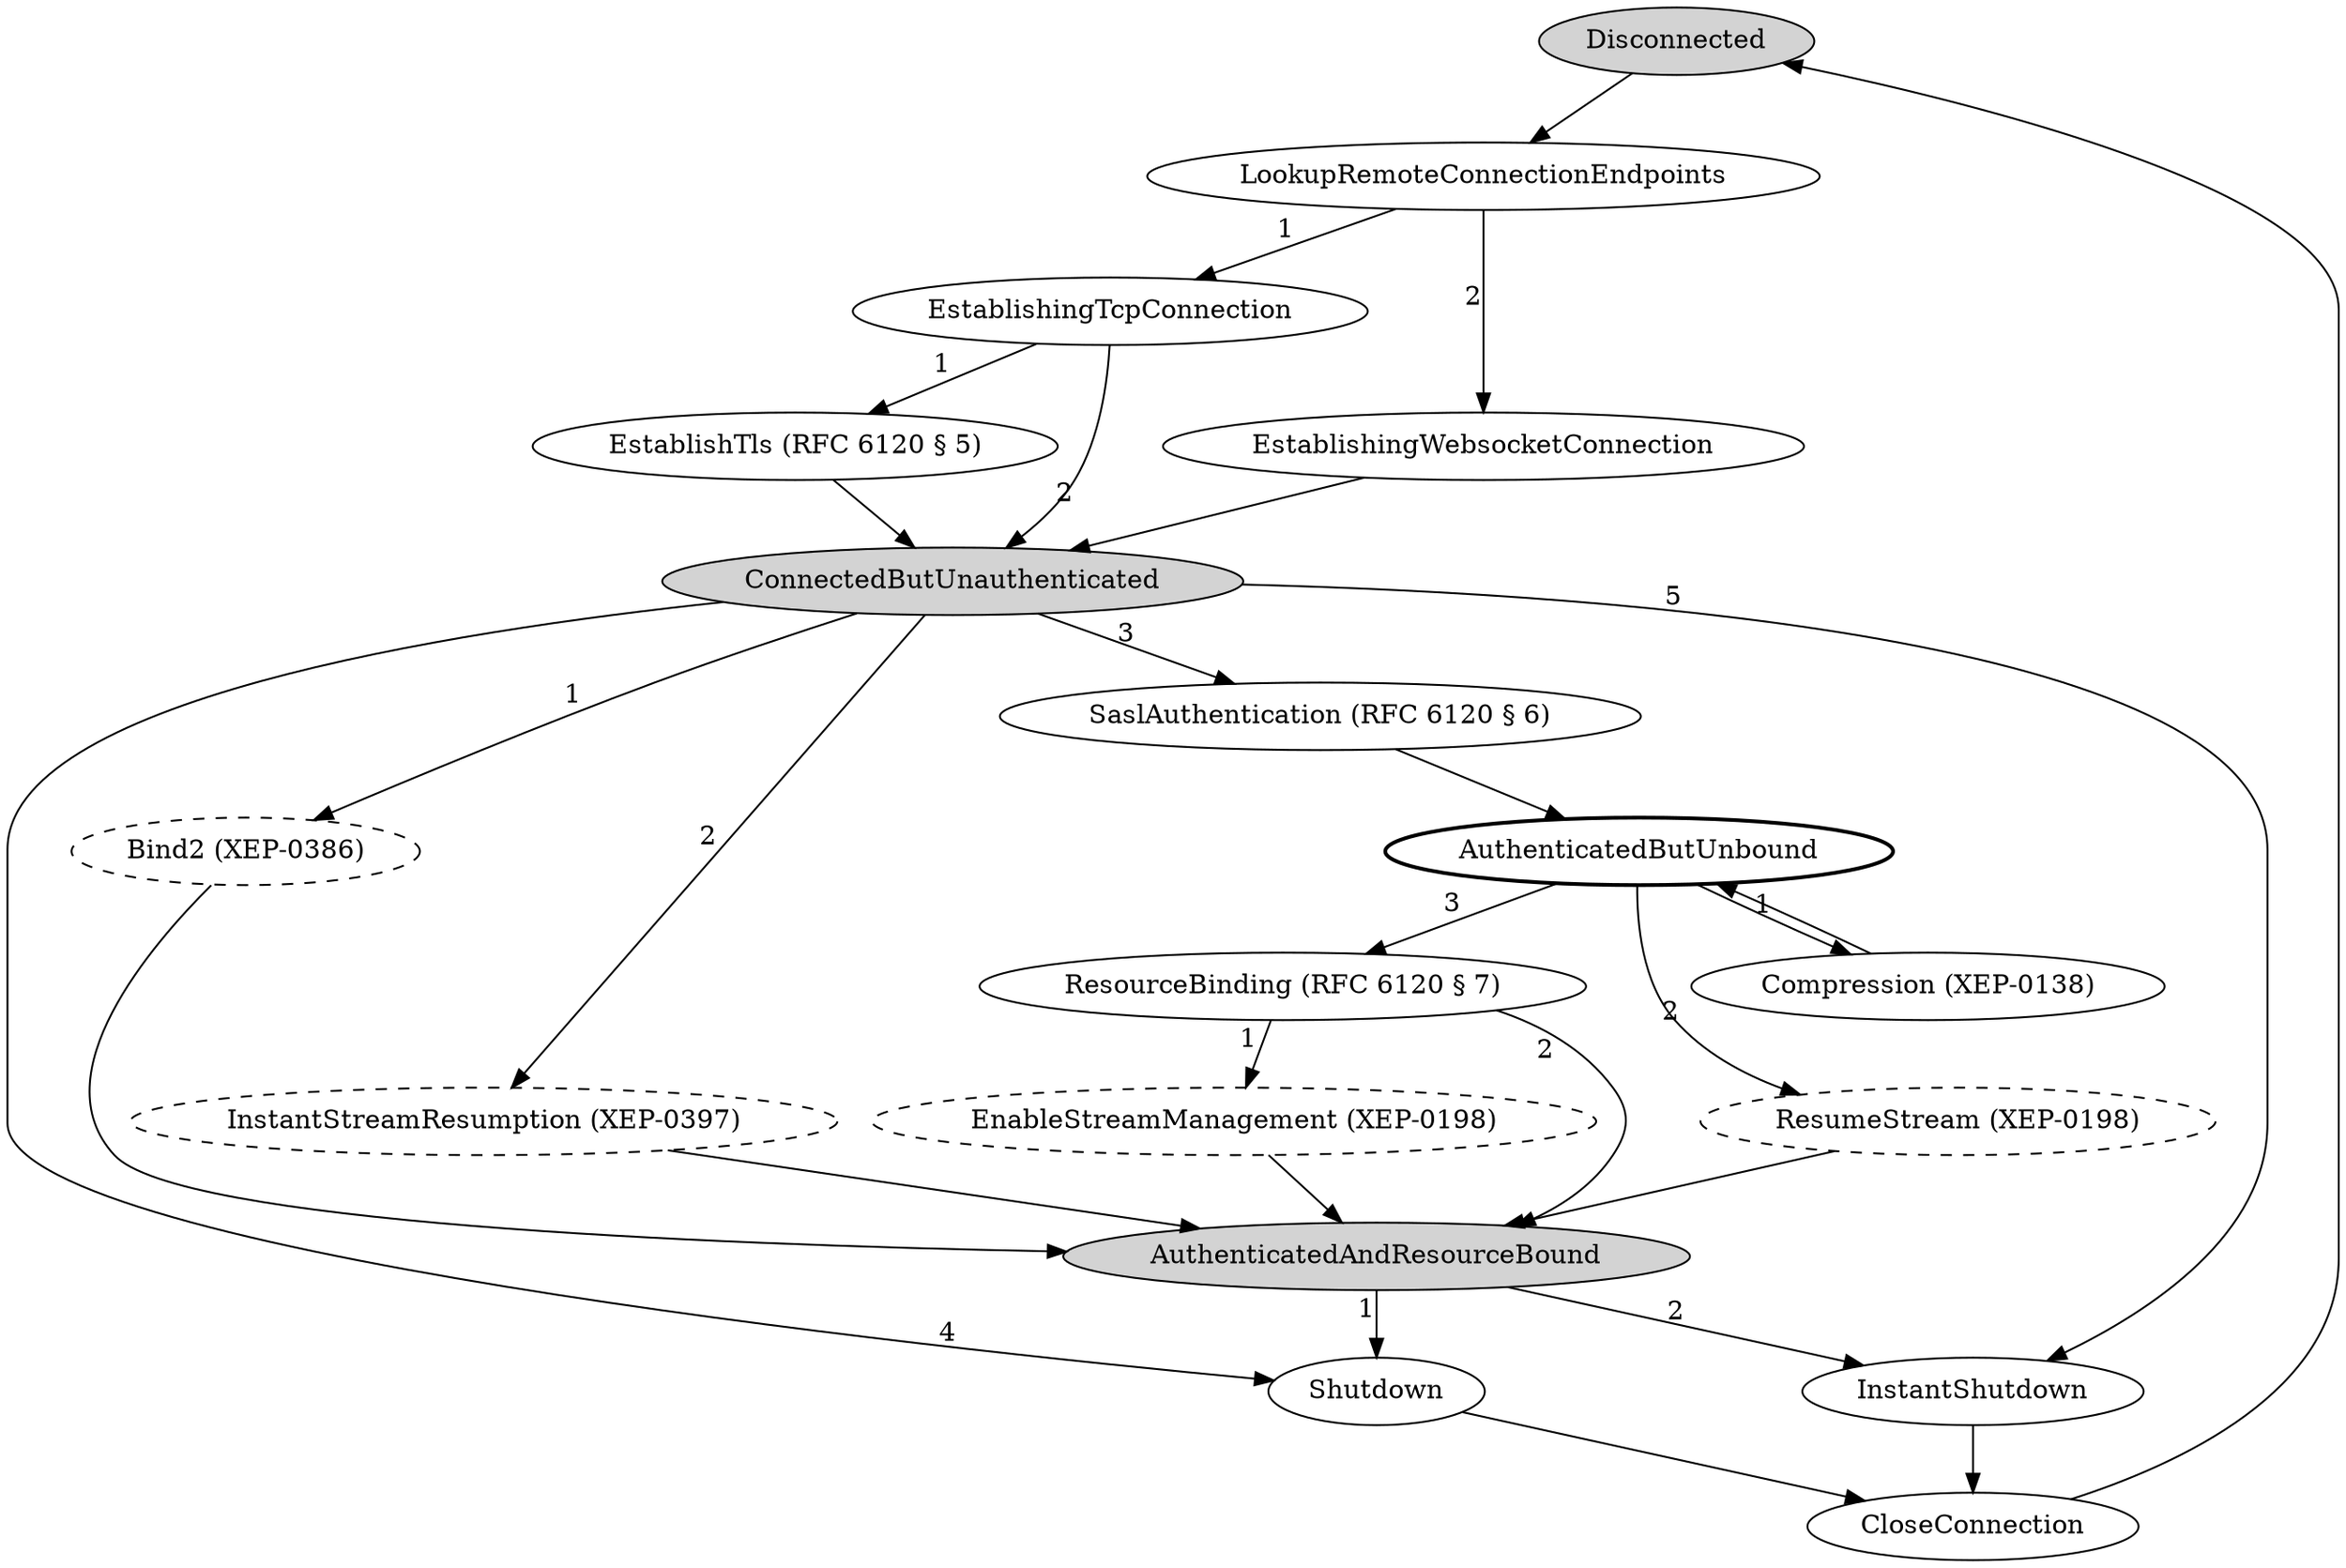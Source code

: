 digraph {
  "Disconnected" -> "LookupRemoteConnectionEndpoints";
  "LookupRemoteConnectionEndpoints" -> "EstablishingTcpConnection" [xlabel="1"];
  "EstablishingTcpConnection" -> "EstablishTls (RFC 6120 § 5)" [xlabel="1"];
  "EstablishTls (RFC 6120 § 5)" -> "ConnectedButUnauthenticated";
  "ConnectedButUnauthenticated" -> "Bind2 (XEP-0386)" [xlabel="1"];
  "Bind2 (XEP-0386)" -> "AuthenticatedAndResourceBound";
  "AuthenticatedAndResourceBound" -> "Shutdown" [xlabel="1"];
  "Shutdown" -> "CloseConnection";
  "CloseConnection" -> "Disconnected";
  "AuthenticatedAndResourceBound" -> "InstantShutdown" [xlabel="2"];
  "InstantShutdown" -> "CloseConnection";
"AuthenticatedAndResourceBound" [ style=filled ]
"Bind2 (XEP-0386)" [ style=dashed ]
  "ConnectedButUnauthenticated" -> "InstantStreamResumption (XEP-0397)" [xlabel="2"];
  "InstantStreamResumption (XEP-0397)" -> "AuthenticatedAndResourceBound";
"InstantStreamResumption (XEP-0397)" [ style=dashed ]
  "ConnectedButUnauthenticated" -> "SaslAuthentication (RFC 6120 § 6)" [xlabel="3"];
  "SaslAuthentication (RFC 6120 § 6)" -> "AuthenticatedButUnbound";
  "AuthenticatedButUnbound" -> "Compression (XEP-0138)" [xlabel="1"];
  "Compression (XEP-0138)" -> "AuthenticatedButUnbound";
  "AuthenticatedButUnbound" -> "ResumeStream (XEP-0198)" [xlabel="2"];
  "ResumeStream (XEP-0198)" -> "AuthenticatedAndResourceBound";
"ResumeStream (XEP-0198)" [ style=dashed ]
  "AuthenticatedButUnbound" -> "ResourceBinding (RFC 6120 § 7)" [xlabel="3"];
  "ResourceBinding (RFC 6120 § 7)" -> "EnableStreamManagement (XEP-0198)" [xlabel="1"];
  "EnableStreamManagement (XEP-0198)" -> "AuthenticatedAndResourceBound";
"EnableStreamManagement (XEP-0198)" [ style=dashed ]
  "ResourceBinding (RFC 6120 § 7)" -> "AuthenticatedAndResourceBound" [xlabel="2"];
"AuthenticatedButUnbound" [ style=bold ]
  "ConnectedButUnauthenticated" -> "Shutdown" [xlabel="4"];
  "ConnectedButUnauthenticated" -> "InstantShutdown" [xlabel="5"];
"ConnectedButUnauthenticated" [ style=filled ]
  "EstablishingTcpConnection" -> "ConnectedButUnauthenticated" [xlabel="2"];
  "LookupRemoteConnectionEndpoints" -> "EstablishingWebsocketConnection" [xlabel="2"];
  "EstablishingWebsocketConnection" -> "ConnectedButUnauthenticated";
"Disconnected" [ style=filled ]
}
